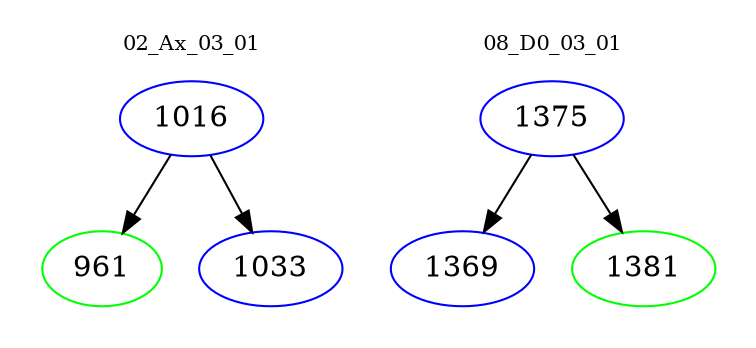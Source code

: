 digraph{
subgraph cluster_0 {
color = white
label = "02_Ax_03_01";
fontsize=10;
T0_1016 [label="1016", color="blue"]
T0_1016 -> T0_961 [color="black"]
T0_961 [label="961", color="green"]
T0_1016 -> T0_1033 [color="black"]
T0_1033 [label="1033", color="blue"]
}
subgraph cluster_1 {
color = white
label = "08_D0_03_01";
fontsize=10;
T1_1375 [label="1375", color="blue"]
T1_1375 -> T1_1369 [color="black"]
T1_1369 [label="1369", color="blue"]
T1_1375 -> T1_1381 [color="black"]
T1_1381 [label="1381", color="green"]
}
}
